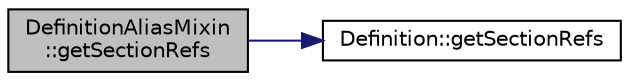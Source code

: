 digraph "DefinitionAliasMixin::getSectionRefs"
{
 // LATEX_PDF_SIZE
  edge [fontname="Helvetica",fontsize="10",labelfontname="Helvetica",labelfontsize="10"];
  node [fontname="Helvetica",fontsize="10",shape=record];
  rankdir="LR";
  Node1 [label="DefinitionAliasMixin\l::getSectionRefs",height=0.2,width=0.4,color="black", fillcolor="grey75", style="filled", fontcolor="black",tooltip=" "];
  Node1 -> Node2 [color="midnightblue",fontsize="10",style="solid",fontname="Helvetica"];
  Node2 [label="Definition::getSectionRefs",height=0.2,width=0.4,color="black", fillcolor="white", style="filled",URL="$classDefinition.html#a53e096aace2a6ea66bc842c9910cd56e",tooltip=" "];
}
